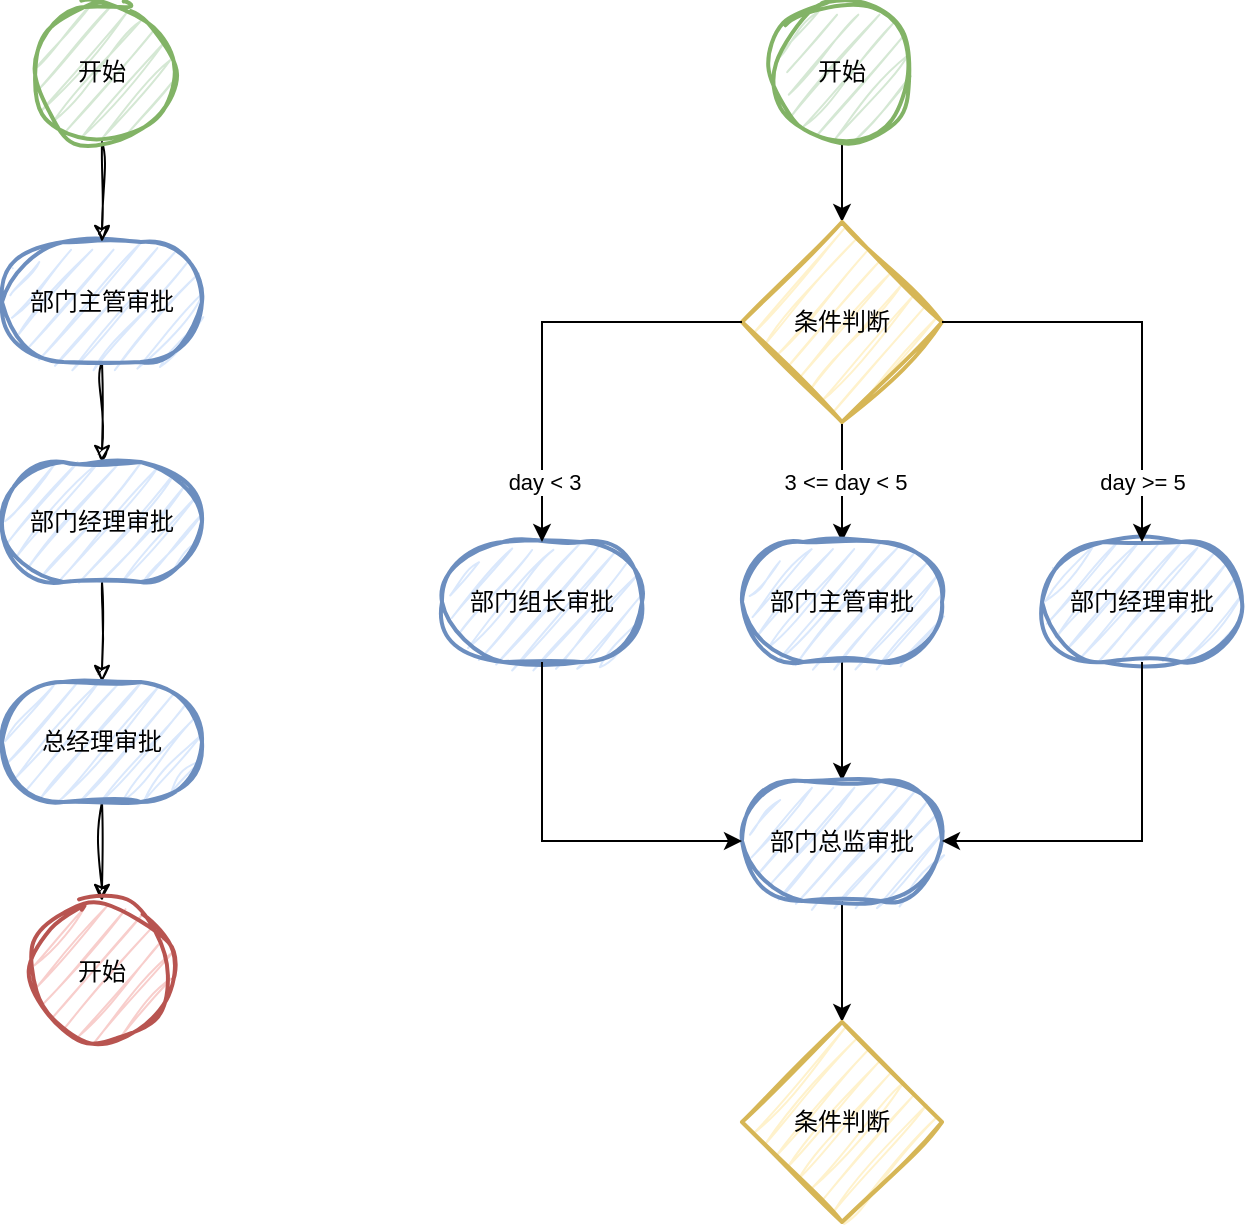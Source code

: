 <mxfile version="24.8.2">
  <diagram name="第 1 页" id="Mk2GAHoGygH_MXs1tss4">
    <mxGraphModel dx="1035" dy="632" grid="1" gridSize="10" guides="1" tooltips="1" connect="1" arrows="1" fold="1" page="1" pageScale="1" pageWidth="827" pageHeight="1169" math="0" shadow="0">
      <root>
        <mxCell id="0" />
        <mxCell id="1" parent="0" />
        <mxCell id="aRdFHBVmu3mGeVa-sbNf-5" value="" style="edgeStyle=orthogonalEdgeStyle;rounded=0;orthogonalLoop=1;jettySize=auto;html=1;sketch=1;curveFitting=1;jiggle=2;" edge="1" parent="1" source="aRdFHBVmu3mGeVa-sbNf-2" target="aRdFHBVmu3mGeVa-sbNf-3">
          <mxGeometry relative="1" as="geometry" />
        </mxCell>
        <mxCell id="aRdFHBVmu3mGeVa-sbNf-2" value="部门主管审批" style="strokeWidth=2;html=1;shape=mxgraph.flowchart.terminator;whiteSpace=wrap;fillColor=#dae8fc;strokeColor=#6c8ebf;sketch=1;curveFitting=1;jiggle=2;" vertex="1" parent="1">
          <mxGeometry x="120" y="220" width="100" height="60" as="geometry" />
        </mxCell>
        <mxCell id="aRdFHBVmu3mGeVa-sbNf-7" value="" style="edgeStyle=orthogonalEdgeStyle;rounded=0;orthogonalLoop=1;jettySize=auto;html=1;sketch=1;curveFitting=1;jiggle=2;" edge="1" parent="1" source="aRdFHBVmu3mGeVa-sbNf-3" target="aRdFHBVmu3mGeVa-sbNf-6">
          <mxGeometry relative="1" as="geometry" />
        </mxCell>
        <mxCell id="aRdFHBVmu3mGeVa-sbNf-3" value="部门经理审批" style="strokeWidth=2;html=1;shape=mxgraph.flowchart.terminator;whiteSpace=wrap;fillColor=#dae8fc;strokeColor=#6c8ebf;sketch=1;curveFitting=1;jiggle=2;" vertex="1" parent="1">
          <mxGeometry x="120" y="330" width="100" height="60" as="geometry" />
        </mxCell>
        <mxCell id="aRdFHBVmu3mGeVa-sbNf-13" value="" style="edgeStyle=orthogonalEdgeStyle;rounded=0;orthogonalLoop=1;jettySize=auto;html=1;sketch=1;curveFitting=1;jiggle=2;" edge="1" parent="1" source="aRdFHBVmu3mGeVa-sbNf-6" target="aRdFHBVmu3mGeVa-sbNf-12">
          <mxGeometry relative="1" as="geometry" />
        </mxCell>
        <mxCell id="aRdFHBVmu3mGeVa-sbNf-6" value="总经理审批" style="strokeWidth=2;html=1;shape=mxgraph.flowchart.terminator;whiteSpace=wrap;fillColor=#dae8fc;strokeColor=#6c8ebf;sketch=1;curveFitting=1;jiggle=2;" vertex="1" parent="1">
          <mxGeometry x="120" y="440" width="100" height="60" as="geometry" />
        </mxCell>
        <mxCell id="aRdFHBVmu3mGeVa-sbNf-11" value="" style="edgeStyle=orthogonalEdgeStyle;rounded=0;orthogonalLoop=1;jettySize=auto;html=1;sketch=1;curveFitting=1;jiggle=2;" edge="1" parent="1" source="aRdFHBVmu3mGeVa-sbNf-10" target="aRdFHBVmu3mGeVa-sbNf-2">
          <mxGeometry relative="1" as="geometry" />
        </mxCell>
        <mxCell id="aRdFHBVmu3mGeVa-sbNf-10" value="开始" style="strokeWidth=2;html=1;shape=mxgraph.flowchart.start_2;whiteSpace=wrap;fillColor=#d5e8d4;strokeColor=#82b366;sketch=1;curveFitting=1;jiggle=2;" vertex="1" parent="1">
          <mxGeometry x="135" y="100" width="70" height="70" as="geometry" />
        </mxCell>
        <mxCell id="aRdFHBVmu3mGeVa-sbNf-12" value="开始" style="strokeWidth=2;html=1;shape=mxgraph.flowchart.start_2;whiteSpace=wrap;fillColor=#f8cecc;strokeColor=#b85450;sketch=1;curveFitting=1;jiggle=2;" vertex="1" parent="1">
          <mxGeometry x="135" y="549.5" width="70" height="70" as="geometry" />
        </mxCell>
        <mxCell id="aRdFHBVmu3mGeVa-sbNf-18" value="" style="edgeStyle=orthogonalEdgeStyle;rounded=0;orthogonalLoop=1;jettySize=auto;html=1;" edge="1" parent="1" source="aRdFHBVmu3mGeVa-sbNf-15" target="aRdFHBVmu3mGeVa-sbNf-17">
          <mxGeometry relative="1" as="geometry" />
        </mxCell>
        <mxCell id="aRdFHBVmu3mGeVa-sbNf-15" value="开始" style="strokeWidth=2;html=1;shape=mxgraph.flowchart.start_2;whiteSpace=wrap;fillColor=#d5e8d4;strokeColor=#82b366;sketch=1;curveFitting=1;jiggle=2;" vertex="1" parent="1">
          <mxGeometry x="505" y="100" width="70" height="70" as="geometry" />
        </mxCell>
        <mxCell id="aRdFHBVmu3mGeVa-sbNf-23" value="&amp;nbsp;3 &amp;lt;= day &amp;lt; 5" style="edgeStyle=orthogonalEdgeStyle;rounded=0;orthogonalLoop=1;jettySize=auto;html=1;" edge="1" parent="1" source="aRdFHBVmu3mGeVa-sbNf-17" target="aRdFHBVmu3mGeVa-sbNf-20">
          <mxGeometry relative="1" as="geometry">
            <mxPoint as="offset" />
          </mxGeometry>
        </mxCell>
        <mxCell id="aRdFHBVmu3mGeVa-sbNf-17" value="条件判断" style="strokeWidth=2;html=1;shape=mxgraph.flowchart.decision;whiteSpace=wrap;fillColor=#fff2cc;strokeColor=#d6b656;sketch=1;curveFitting=1;jiggle=2;" vertex="1" parent="1">
          <mxGeometry x="490" y="210" width="100" height="100" as="geometry" />
        </mxCell>
        <mxCell id="aRdFHBVmu3mGeVa-sbNf-19" value="部门组长审批" style="strokeWidth=2;html=1;shape=mxgraph.flowchart.terminator;whiteSpace=wrap;fillColor=#dae8fc;strokeColor=#6c8ebf;sketch=1;curveFitting=1;jiggle=2;" vertex="1" parent="1">
          <mxGeometry x="340" y="370" width="100" height="60" as="geometry" />
        </mxCell>
        <mxCell id="aRdFHBVmu3mGeVa-sbNf-30" style="edgeStyle=orthogonalEdgeStyle;rounded=0;orthogonalLoop=1;jettySize=auto;html=1;" edge="1" parent="1" source="aRdFHBVmu3mGeVa-sbNf-20" target="aRdFHBVmu3mGeVa-sbNf-27">
          <mxGeometry relative="1" as="geometry" />
        </mxCell>
        <mxCell id="aRdFHBVmu3mGeVa-sbNf-20" value="部门主管审批" style="strokeWidth=2;html=1;shape=mxgraph.flowchart.terminator;whiteSpace=wrap;fillColor=#dae8fc;strokeColor=#6c8ebf;sketch=1;curveFitting=1;jiggle=2;" vertex="1" parent="1">
          <mxGeometry x="490" y="370" width="100" height="60" as="geometry" />
        </mxCell>
        <mxCell id="aRdFHBVmu3mGeVa-sbNf-21" value="部门经理审批" style="strokeWidth=2;html=1;shape=mxgraph.flowchart.terminator;whiteSpace=wrap;fillColor=#dae8fc;strokeColor=#6c8ebf;sketch=1;curveFitting=1;jiggle=2;" vertex="1" parent="1">
          <mxGeometry x="640" y="370" width="100" height="60" as="geometry" />
        </mxCell>
        <mxCell id="aRdFHBVmu3mGeVa-sbNf-22" style="edgeStyle=orthogonalEdgeStyle;rounded=0;orthogonalLoop=1;jettySize=auto;html=1;entryX=0.5;entryY=0;entryDx=0;entryDy=0;entryPerimeter=0;" edge="1" parent="1" source="aRdFHBVmu3mGeVa-sbNf-17" target="aRdFHBVmu3mGeVa-sbNf-19">
          <mxGeometry relative="1" as="geometry" />
        </mxCell>
        <mxCell id="aRdFHBVmu3mGeVa-sbNf-25" value="day &amp;lt; 3" style="edgeLabel;html=1;align=center;verticalAlign=middle;resizable=0;points=[];" vertex="1" connectable="0" parent="aRdFHBVmu3mGeVa-sbNf-22">
          <mxGeometry x="-0.46" y="-1" relative="1" as="geometry">
            <mxPoint x="-43" y="81" as="offset" />
          </mxGeometry>
        </mxCell>
        <mxCell id="aRdFHBVmu3mGeVa-sbNf-24" style="edgeStyle=orthogonalEdgeStyle;rounded=0;orthogonalLoop=1;jettySize=auto;html=1;entryX=0.5;entryY=0;entryDx=0;entryDy=0;entryPerimeter=0;" edge="1" parent="1" source="aRdFHBVmu3mGeVa-sbNf-17" target="aRdFHBVmu3mGeVa-sbNf-21">
          <mxGeometry relative="1" as="geometry" />
        </mxCell>
        <mxCell id="aRdFHBVmu3mGeVa-sbNf-26" value="day &amp;gt;= 5" style="edgeLabel;html=1;align=center;verticalAlign=middle;resizable=0;points=[];" vertex="1" connectable="0" parent="aRdFHBVmu3mGeVa-sbNf-24">
          <mxGeometry x="0.671" y="-1" relative="1" as="geometry">
            <mxPoint x="1" y="4" as="offset" />
          </mxGeometry>
        </mxCell>
        <mxCell id="aRdFHBVmu3mGeVa-sbNf-35" value="" style="edgeStyle=orthogonalEdgeStyle;rounded=0;orthogonalLoop=1;jettySize=auto;html=1;" edge="1" parent="1" source="aRdFHBVmu3mGeVa-sbNf-27" target="aRdFHBVmu3mGeVa-sbNf-34">
          <mxGeometry relative="1" as="geometry" />
        </mxCell>
        <mxCell id="aRdFHBVmu3mGeVa-sbNf-27" value="部门总监审批" style="strokeWidth=2;html=1;shape=mxgraph.flowchart.terminator;whiteSpace=wrap;fillColor=#dae8fc;strokeColor=#6c8ebf;sketch=1;curveFitting=1;jiggle=2;" vertex="1" parent="1">
          <mxGeometry x="490" y="489.5" width="100" height="60" as="geometry" />
        </mxCell>
        <mxCell id="aRdFHBVmu3mGeVa-sbNf-29" style="edgeStyle=orthogonalEdgeStyle;rounded=0;orthogonalLoop=1;jettySize=auto;html=1;entryX=0;entryY=0.5;entryDx=0;entryDy=0;entryPerimeter=0;exitX=0.5;exitY=1;exitDx=0;exitDy=0;exitPerimeter=0;" edge="1" parent="1" source="aRdFHBVmu3mGeVa-sbNf-19" target="aRdFHBVmu3mGeVa-sbNf-27">
          <mxGeometry relative="1" as="geometry" />
        </mxCell>
        <mxCell id="aRdFHBVmu3mGeVa-sbNf-31" style="edgeStyle=orthogonalEdgeStyle;rounded=0;orthogonalLoop=1;jettySize=auto;html=1;entryX=1;entryY=0.5;entryDx=0;entryDy=0;entryPerimeter=0;exitX=0.5;exitY=1;exitDx=0;exitDy=0;exitPerimeter=0;" edge="1" parent="1" source="aRdFHBVmu3mGeVa-sbNf-21" target="aRdFHBVmu3mGeVa-sbNf-27">
          <mxGeometry relative="1" as="geometry" />
        </mxCell>
        <mxCell id="aRdFHBVmu3mGeVa-sbNf-34" value="条件判断" style="strokeWidth=2;html=1;shape=mxgraph.flowchart.decision;whiteSpace=wrap;fillColor=#fff2cc;strokeColor=#d6b656;sketch=1;curveFitting=1;jiggle=2;" vertex="1" parent="1">
          <mxGeometry x="490" y="610" width="100" height="100" as="geometry" />
        </mxCell>
      </root>
    </mxGraphModel>
  </diagram>
</mxfile>
